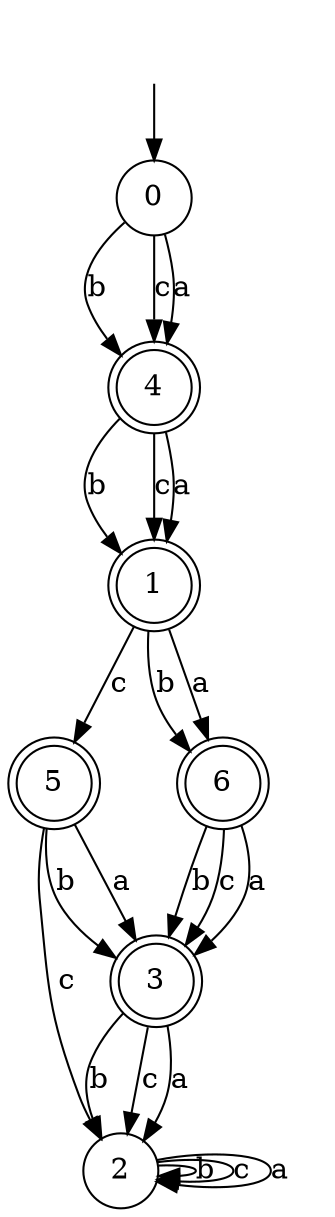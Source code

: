 digraph g {
__start [label=""shape=none]
	0[shape="circle" label="0"]
	1[shape="doublecircle" label="1"]
	2[shape="circle" label="2"]
	3[shape="doublecircle" label="3"]
	4[shape="doublecircle" label="4"]
	5[shape="doublecircle" label="5"]
	6[shape="doublecircle" label="6"]
__start -> 0
	0->4 [label="b"]
	0->4 [label="c"]
	0->4 [label="a"]
	1->6 [label="b"]
	1->5 [label="c"]
	1->6 [label="a"]
	2->2 [label="b"]
	2->2 [label="c"]
	2->2 [label="a"]
	3->2 [label="b"]
	3->2 [label="c"]
	3->2 [label="a"]
	4->1 [label="b"]
	4->1 [label="c"]
	4->1 [label="a"]
	5->3 [label="b"]
	5->2 [label="c"]
	5->3 [label="a"]
	6->3 [label="b"]
	6->3 [label="c"]
	6->3 [label="a"]
}